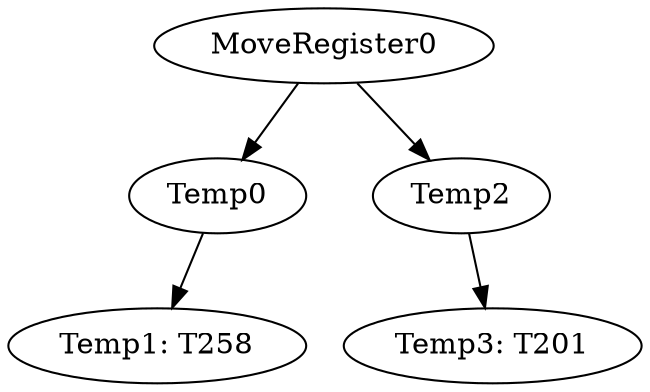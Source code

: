 digraph {
	ordering = out;
	MoveRegister0 -> Temp0;
	MoveRegister0 -> Temp2;
	Temp2 -> "Temp3: T201";
	Temp0 -> "Temp1: T258";
}

